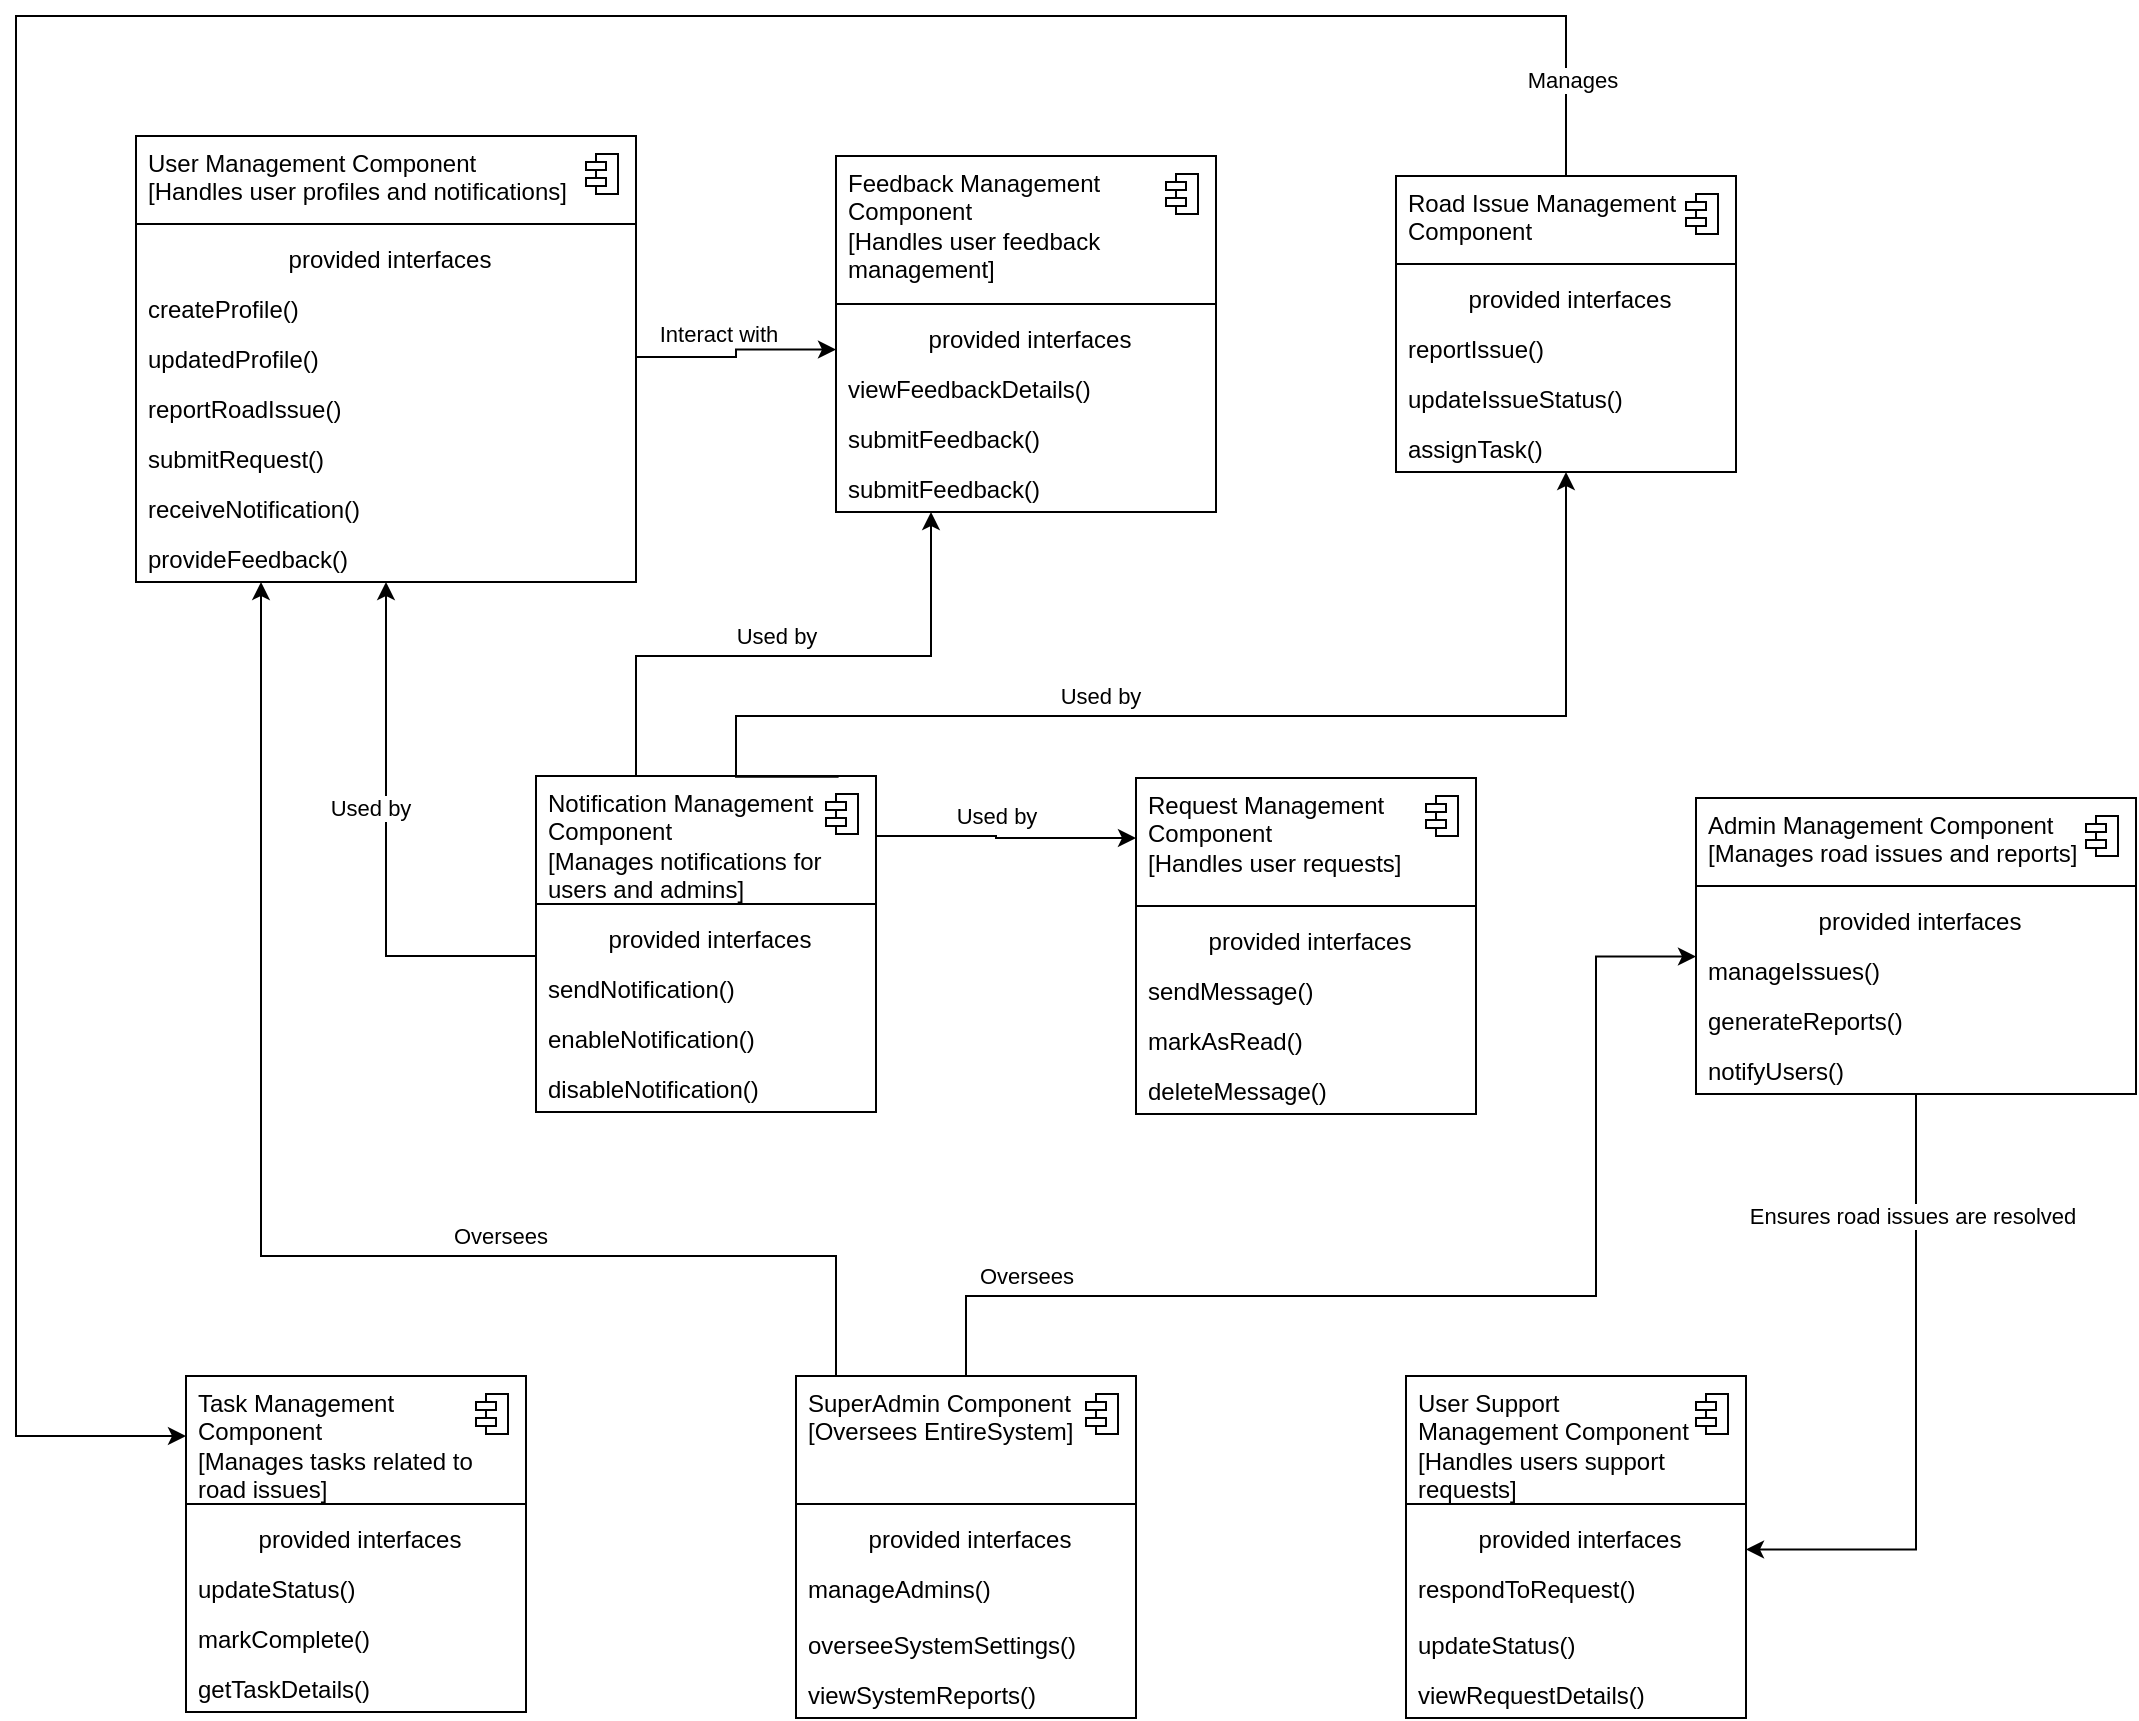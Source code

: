<mxfile version="24.8.4">
  <diagram id="dZf6g0ByAO1spXWB7sU7" name="Component-Diagram-RMMS">
    <mxGraphModel dx="2138" dy="1786" grid="1" gridSize="10" guides="1" tooltips="1" connect="1" arrows="1" fold="1" page="1" pageScale="1" pageWidth="850" pageHeight="1100" math="0" shadow="0">
      <root>
        <mxCell id="0" />
        <mxCell id="1" parent="0" />
        <mxCell id="4TBWXS4sKpPXs3egI0L_-1" value="" style="fontStyle=1;align=center;verticalAlign=top;childLayout=stackLayout;horizontal=1;horizontalStack=0;resizeParent=1;resizeParentMax=0;resizeLast=0;marginBottom=0;" vertex="1" parent="1">
          <mxGeometry x="10" y="20" width="250" height="223" as="geometry" />
        </mxCell>
        <mxCell id="4TBWXS4sKpPXs3egI0L_-2" value="User Management Component&lt;div&gt;[Handles user profiles and notifications]&lt;/div&gt;" style="html=1;align=left;spacingLeft=4;verticalAlign=top;strokeColor=none;fillColor=none;whiteSpace=wrap;" vertex="1" parent="4TBWXS4sKpPXs3egI0L_-1">
          <mxGeometry width="250" height="40" as="geometry" />
        </mxCell>
        <mxCell id="4TBWXS4sKpPXs3egI0L_-3" value="" style="shape=module;jettyWidth=10;jettyHeight=4;" vertex="1" parent="4TBWXS4sKpPXs3egI0L_-2">
          <mxGeometry x="1" width="16" height="20" relative="1" as="geometry">
            <mxPoint x="-25" y="9" as="offset" />
          </mxGeometry>
        </mxCell>
        <mxCell id="4TBWXS4sKpPXs3egI0L_-4" value="" style="line;strokeWidth=1;fillColor=none;align=left;verticalAlign=middle;spacingTop=-1;spacingLeft=3;spacingRight=3;rotatable=0;labelPosition=right;points=[];portConstraint=eastwest;" vertex="1" parent="4TBWXS4sKpPXs3egI0L_-1">
          <mxGeometry y="40" width="250" height="8" as="geometry" />
        </mxCell>
        <mxCell id="4TBWXS4sKpPXs3egI0L_-5" value="provided interfaces" style="html=1;align=center;spacingLeft=4;verticalAlign=top;strokeColor=none;fillColor=none;whiteSpace=wrap;" vertex="1" parent="4TBWXS4sKpPXs3egI0L_-1">
          <mxGeometry y="48" width="250" height="25" as="geometry" />
        </mxCell>
        <mxCell id="4TBWXS4sKpPXs3egI0L_-6" value="createProfile()" style="html=1;align=left;spacingLeft=4;verticalAlign=top;strokeColor=none;fillColor=none;whiteSpace=wrap;" vertex="1" parent="4TBWXS4sKpPXs3egI0L_-1">
          <mxGeometry y="73" width="250" height="25" as="geometry" />
        </mxCell>
        <mxCell id="4TBWXS4sKpPXs3egI0L_-10" value="updatedProfile()" style="html=1;align=left;spacingLeft=4;verticalAlign=top;strokeColor=none;fillColor=none;whiteSpace=wrap;" vertex="1" parent="4TBWXS4sKpPXs3egI0L_-1">
          <mxGeometry y="98" width="250" height="25" as="geometry" />
        </mxCell>
        <mxCell id="4TBWXS4sKpPXs3egI0L_-11" value="reportRoadIssue()" style="html=1;align=left;spacingLeft=4;verticalAlign=top;strokeColor=none;fillColor=none;whiteSpace=wrap;" vertex="1" parent="4TBWXS4sKpPXs3egI0L_-1">
          <mxGeometry y="123" width="250" height="25" as="geometry" />
        </mxCell>
        <mxCell id="4TBWXS4sKpPXs3egI0L_-12" value="submitRequest()" style="html=1;align=left;spacingLeft=4;verticalAlign=top;strokeColor=none;fillColor=none;whiteSpace=wrap;" vertex="1" parent="4TBWXS4sKpPXs3egI0L_-1">
          <mxGeometry y="148" width="250" height="25" as="geometry" />
        </mxCell>
        <mxCell id="4TBWXS4sKpPXs3egI0L_-13" value="receiveNotification()" style="html=1;align=left;spacingLeft=4;verticalAlign=top;strokeColor=none;fillColor=none;whiteSpace=wrap;" vertex="1" parent="4TBWXS4sKpPXs3egI0L_-1">
          <mxGeometry y="173" width="250" height="25" as="geometry" />
        </mxCell>
        <mxCell id="4TBWXS4sKpPXs3egI0L_-14" value="provideFeedback()" style="html=1;align=left;spacingLeft=4;verticalAlign=top;strokeColor=none;fillColor=none;whiteSpace=wrap;" vertex="1" parent="4TBWXS4sKpPXs3egI0L_-1">
          <mxGeometry y="198" width="250" height="25" as="geometry" />
        </mxCell>
        <mxCell id="4TBWXS4sKpPXs3egI0L_-15" value="" style="fontStyle=1;align=center;verticalAlign=top;childLayout=stackLayout;horizontal=1;horizontalStack=0;resizeParent=1;resizeParentMax=0;resizeLast=0;marginBottom=0;" vertex="1" parent="1">
          <mxGeometry x="360" y="30" width="190" height="178" as="geometry" />
        </mxCell>
        <mxCell id="4TBWXS4sKpPXs3egI0L_-16" value="Feedback Management Component&lt;div&gt;[Handles user feedback management]&lt;/div&gt;" style="html=1;align=left;spacingLeft=4;verticalAlign=top;strokeColor=none;fillColor=none;whiteSpace=wrap;" vertex="1" parent="4TBWXS4sKpPXs3egI0L_-15">
          <mxGeometry width="190" height="70" as="geometry" />
        </mxCell>
        <mxCell id="4TBWXS4sKpPXs3egI0L_-17" value="" style="shape=module;jettyWidth=10;jettyHeight=4;" vertex="1" parent="4TBWXS4sKpPXs3egI0L_-16">
          <mxGeometry x="1" width="16" height="20" relative="1" as="geometry">
            <mxPoint x="-25" y="9" as="offset" />
          </mxGeometry>
        </mxCell>
        <mxCell id="4TBWXS4sKpPXs3egI0L_-18" value="" style="line;strokeWidth=1;fillColor=none;align=left;verticalAlign=middle;spacingTop=-1;spacingLeft=3;spacingRight=3;rotatable=0;labelPosition=right;points=[];portConstraint=eastwest;" vertex="1" parent="4TBWXS4sKpPXs3egI0L_-15">
          <mxGeometry y="70" width="190" height="8" as="geometry" />
        </mxCell>
        <mxCell id="4TBWXS4sKpPXs3egI0L_-19" value="provided interfaces" style="html=1;align=center;spacingLeft=4;verticalAlign=top;strokeColor=none;fillColor=none;whiteSpace=wrap;" vertex="1" parent="4TBWXS4sKpPXs3egI0L_-15">
          <mxGeometry y="78" width="190" height="25" as="geometry" />
        </mxCell>
        <mxCell id="4TBWXS4sKpPXs3egI0L_-20" value="viewFeedbackDetails()" style="html=1;align=left;spacingLeft=4;verticalAlign=top;strokeColor=none;fillColor=none;whiteSpace=wrap;" vertex="1" parent="4TBWXS4sKpPXs3egI0L_-15">
          <mxGeometry y="103" width="190" height="25" as="geometry" />
        </mxCell>
        <mxCell id="4TBWXS4sKpPXs3egI0L_-21" value="submitFeedback()" style="html=1;align=left;spacingLeft=4;verticalAlign=top;strokeColor=none;fillColor=none;whiteSpace=wrap;" vertex="1" parent="4TBWXS4sKpPXs3egI0L_-15">
          <mxGeometry y="128" width="190" height="25" as="geometry" />
        </mxCell>
        <mxCell id="4TBWXS4sKpPXs3egI0L_-54" value="submitFeedback()" style="html=1;align=left;spacingLeft=4;verticalAlign=top;strokeColor=none;fillColor=none;whiteSpace=wrap;" vertex="1" parent="4TBWXS4sKpPXs3egI0L_-15">
          <mxGeometry y="153" width="190" height="25" as="geometry" />
        </mxCell>
        <mxCell id="4TBWXS4sKpPXs3egI0L_-27" value="" style="fontStyle=1;align=center;verticalAlign=top;childLayout=stackLayout;horizontal=1;horizontalStack=0;resizeParent=1;resizeParentMax=0;resizeLast=0;marginBottom=0;" vertex="1" parent="1">
          <mxGeometry x="640" y="40" width="170" height="148" as="geometry" />
        </mxCell>
        <mxCell id="4TBWXS4sKpPXs3egI0L_-28" value="Road Issue Management&lt;br&gt;Component" style="html=1;align=left;spacingLeft=4;verticalAlign=top;strokeColor=none;fillColor=none;whiteSpace=wrap;" vertex="1" parent="4TBWXS4sKpPXs3egI0L_-27">
          <mxGeometry width="170" height="40" as="geometry" />
        </mxCell>
        <mxCell id="4TBWXS4sKpPXs3egI0L_-29" value="" style="shape=module;jettyWidth=10;jettyHeight=4;" vertex="1" parent="4TBWXS4sKpPXs3egI0L_-28">
          <mxGeometry x="1" width="16" height="20" relative="1" as="geometry">
            <mxPoint x="-25" y="9" as="offset" />
          </mxGeometry>
        </mxCell>
        <mxCell id="4TBWXS4sKpPXs3egI0L_-30" value="" style="line;strokeWidth=1;fillColor=none;align=left;verticalAlign=middle;spacingTop=-1;spacingLeft=3;spacingRight=3;rotatable=0;labelPosition=right;points=[];portConstraint=eastwest;" vertex="1" parent="4TBWXS4sKpPXs3egI0L_-27">
          <mxGeometry y="40" width="170" height="8" as="geometry" />
        </mxCell>
        <mxCell id="4TBWXS4sKpPXs3egI0L_-31" value="provided interfaces" style="html=1;align=center;spacingLeft=4;verticalAlign=top;strokeColor=none;fillColor=none;whiteSpace=wrap;" vertex="1" parent="4TBWXS4sKpPXs3egI0L_-27">
          <mxGeometry y="48" width="170" height="25" as="geometry" />
        </mxCell>
        <mxCell id="4TBWXS4sKpPXs3egI0L_-32" value="reportIssue()" style="html=1;align=left;spacingLeft=4;verticalAlign=top;strokeColor=none;fillColor=none;whiteSpace=wrap;" vertex="1" parent="4TBWXS4sKpPXs3egI0L_-27">
          <mxGeometry y="73" width="170" height="25" as="geometry" />
        </mxCell>
        <mxCell id="4TBWXS4sKpPXs3egI0L_-33" value="updateIssueStatus()" style="html=1;align=left;spacingLeft=4;verticalAlign=top;strokeColor=none;fillColor=none;whiteSpace=wrap;" vertex="1" parent="4TBWXS4sKpPXs3egI0L_-27">
          <mxGeometry y="98" width="170" height="25" as="geometry" />
        </mxCell>
        <mxCell id="4TBWXS4sKpPXs3egI0L_-34" value="assignTask()" style="html=1;align=left;spacingLeft=4;verticalAlign=top;strokeColor=none;fillColor=none;whiteSpace=wrap;" vertex="1" parent="4TBWXS4sKpPXs3egI0L_-27">
          <mxGeometry y="123" width="170" height="25" as="geometry" />
        </mxCell>
        <mxCell id="4TBWXS4sKpPXs3egI0L_-35" value="" style="fontStyle=1;align=center;verticalAlign=top;childLayout=stackLayout;horizontal=1;horizontalStack=0;resizeParent=1;resizeParentMax=0;resizeLast=0;marginBottom=0;" vertex="1" parent="1">
          <mxGeometry x="210" y="340" width="170" height="168" as="geometry" />
        </mxCell>
        <mxCell id="4TBWXS4sKpPXs3egI0L_-36" value="Notification&amp;nbsp;Management Component&lt;br&gt;[Manages notifications for&lt;br&gt;users and admins]" style="html=1;align=left;spacingLeft=4;verticalAlign=top;strokeColor=none;fillColor=none;whiteSpace=wrap;" vertex="1" parent="4TBWXS4sKpPXs3egI0L_-35">
          <mxGeometry width="170" height="60" as="geometry" />
        </mxCell>
        <mxCell id="4TBWXS4sKpPXs3egI0L_-37" value="" style="shape=module;jettyWidth=10;jettyHeight=4;" vertex="1" parent="4TBWXS4sKpPXs3egI0L_-36">
          <mxGeometry x="1" width="16" height="20" relative="1" as="geometry">
            <mxPoint x="-25" y="9" as="offset" />
          </mxGeometry>
        </mxCell>
        <mxCell id="4TBWXS4sKpPXs3egI0L_-38" value="" style="line;strokeWidth=1;fillColor=none;align=left;verticalAlign=middle;spacingTop=-1;spacingLeft=3;spacingRight=3;rotatable=0;labelPosition=right;points=[];portConstraint=eastwest;" vertex="1" parent="4TBWXS4sKpPXs3egI0L_-35">
          <mxGeometry y="60" width="170" height="8" as="geometry" />
        </mxCell>
        <mxCell id="4TBWXS4sKpPXs3egI0L_-39" value="provided interfaces" style="html=1;align=center;spacingLeft=4;verticalAlign=top;strokeColor=none;fillColor=none;whiteSpace=wrap;" vertex="1" parent="4TBWXS4sKpPXs3egI0L_-35">
          <mxGeometry y="68" width="170" height="25" as="geometry" />
        </mxCell>
        <mxCell id="4TBWXS4sKpPXs3egI0L_-40" value="sendNotification()" style="html=1;align=left;spacingLeft=4;verticalAlign=top;strokeColor=none;fillColor=none;whiteSpace=wrap;" vertex="1" parent="4TBWXS4sKpPXs3egI0L_-35">
          <mxGeometry y="93" width="170" height="25" as="geometry" />
        </mxCell>
        <mxCell id="4TBWXS4sKpPXs3egI0L_-41" value="enableNotification()" style="html=1;align=left;spacingLeft=4;verticalAlign=top;strokeColor=none;fillColor=none;whiteSpace=wrap;" vertex="1" parent="4TBWXS4sKpPXs3egI0L_-35">
          <mxGeometry y="118" width="170" height="25" as="geometry" />
        </mxCell>
        <mxCell id="4TBWXS4sKpPXs3egI0L_-42" value="disableNotification()" style="html=1;align=left;spacingLeft=4;verticalAlign=top;strokeColor=none;fillColor=none;whiteSpace=wrap;" vertex="1" parent="4TBWXS4sKpPXs3egI0L_-35">
          <mxGeometry y="143" width="170" height="25" as="geometry" />
        </mxCell>
        <mxCell id="4TBWXS4sKpPXs3egI0L_-46" value="" style="fontStyle=1;align=center;verticalAlign=top;childLayout=stackLayout;horizontal=1;horizontalStack=0;resizeParent=1;resizeParentMax=0;resizeLast=0;marginBottom=0;" vertex="1" parent="1">
          <mxGeometry x="510" y="341" width="170" height="168" as="geometry" />
        </mxCell>
        <mxCell id="4TBWXS4sKpPXs3egI0L_-47" value="Request Management&lt;br&gt;Component&lt;br&gt;[Handles user requests]" style="html=1;align=left;spacingLeft=4;verticalAlign=top;strokeColor=none;fillColor=none;whiteSpace=wrap;" vertex="1" parent="4TBWXS4sKpPXs3egI0L_-46">
          <mxGeometry width="170" height="60" as="geometry" />
        </mxCell>
        <mxCell id="4TBWXS4sKpPXs3egI0L_-48" value="" style="shape=module;jettyWidth=10;jettyHeight=4;" vertex="1" parent="4TBWXS4sKpPXs3egI0L_-47">
          <mxGeometry x="1" width="16" height="20" relative="1" as="geometry">
            <mxPoint x="-25" y="9" as="offset" />
          </mxGeometry>
        </mxCell>
        <mxCell id="4TBWXS4sKpPXs3egI0L_-49" value="" style="line;strokeWidth=1;fillColor=none;align=left;verticalAlign=middle;spacingTop=-1;spacingLeft=3;spacingRight=3;rotatable=0;labelPosition=right;points=[];portConstraint=eastwest;" vertex="1" parent="4TBWXS4sKpPXs3egI0L_-46">
          <mxGeometry y="60" width="170" height="8" as="geometry" />
        </mxCell>
        <mxCell id="4TBWXS4sKpPXs3egI0L_-50" value="provided interfaces" style="html=1;align=center;spacingLeft=4;verticalAlign=top;strokeColor=none;fillColor=none;whiteSpace=wrap;" vertex="1" parent="4TBWXS4sKpPXs3egI0L_-46">
          <mxGeometry y="68" width="170" height="25" as="geometry" />
        </mxCell>
        <mxCell id="4TBWXS4sKpPXs3egI0L_-51" value="sendMessage()" style="html=1;align=left;spacingLeft=4;verticalAlign=top;strokeColor=none;fillColor=none;whiteSpace=wrap;" vertex="1" parent="4TBWXS4sKpPXs3egI0L_-46">
          <mxGeometry y="93" width="170" height="25" as="geometry" />
        </mxCell>
        <mxCell id="4TBWXS4sKpPXs3egI0L_-52" value="markAsRead()" style="html=1;align=left;spacingLeft=4;verticalAlign=top;strokeColor=none;fillColor=none;whiteSpace=wrap;" vertex="1" parent="4TBWXS4sKpPXs3egI0L_-46">
          <mxGeometry y="118" width="170" height="25" as="geometry" />
        </mxCell>
        <mxCell id="4TBWXS4sKpPXs3egI0L_-53" value="deleteMessage()" style="html=1;align=left;spacingLeft=4;verticalAlign=top;strokeColor=none;fillColor=none;whiteSpace=wrap;" vertex="1" parent="4TBWXS4sKpPXs3egI0L_-46">
          <mxGeometry y="143" width="170" height="25" as="geometry" />
        </mxCell>
        <mxCell id="4TBWXS4sKpPXs3egI0L_-101" style="edgeStyle=orthogonalEdgeStyle;rounded=0;orthogonalLoop=1;jettySize=auto;html=1;entryX=1;entryY=0.75;entryDx=0;entryDy=0;" edge="1" parent="1" source="4TBWXS4sKpPXs3egI0L_-55" target="4TBWXS4sKpPXs3egI0L_-83">
          <mxGeometry relative="1" as="geometry" />
        </mxCell>
        <mxCell id="4TBWXS4sKpPXs3egI0L_-102" value="Ensures road issues are resolved" style="edgeLabel;html=1;align=center;verticalAlign=middle;resizable=0;points=[];" vertex="1" connectable="0" parent="4TBWXS4sKpPXs3egI0L_-101">
          <mxGeometry x="-0.61" y="-2" relative="1" as="geometry">
            <mxPoint as="offset" />
          </mxGeometry>
        </mxCell>
        <mxCell id="4TBWXS4sKpPXs3egI0L_-55" value="" style="fontStyle=1;align=center;verticalAlign=top;childLayout=stackLayout;horizontal=1;horizontalStack=0;resizeParent=1;resizeParentMax=0;resizeLast=0;marginBottom=0;" vertex="1" parent="1">
          <mxGeometry x="790" y="351" width="220" height="148" as="geometry" />
        </mxCell>
        <mxCell id="4TBWXS4sKpPXs3egI0L_-56" value="Admin Management Component&lt;br&gt;[Manages road issues and reports]" style="html=1;align=left;spacingLeft=4;verticalAlign=top;strokeColor=none;fillColor=none;whiteSpace=wrap;" vertex="1" parent="4TBWXS4sKpPXs3egI0L_-55">
          <mxGeometry width="220" height="40" as="geometry" />
        </mxCell>
        <mxCell id="4TBWXS4sKpPXs3egI0L_-57" value="" style="shape=module;jettyWidth=10;jettyHeight=4;" vertex="1" parent="4TBWXS4sKpPXs3egI0L_-56">
          <mxGeometry x="1" width="16" height="20" relative="1" as="geometry">
            <mxPoint x="-25" y="9" as="offset" />
          </mxGeometry>
        </mxCell>
        <mxCell id="4TBWXS4sKpPXs3egI0L_-58" value="" style="line;strokeWidth=1;fillColor=none;align=left;verticalAlign=middle;spacingTop=-1;spacingLeft=3;spacingRight=3;rotatable=0;labelPosition=right;points=[];portConstraint=eastwest;" vertex="1" parent="4TBWXS4sKpPXs3egI0L_-55">
          <mxGeometry y="40" width="220" height="8" as="geometry" />
        </mxCell>
        <mxCell id="4TBWXS4sKpPXs3egI0L_-59" value="provided interfaces" style="html=1;align=center;spacingLeft=4;verticalAlign=top;strokeColor=none;fillColor=none;whiteSpace=wrap;" vertex="1" parent="4TBWXS4sKpPXs3egI0L_-55">
          <mxGeometry y="48" width="220" height="25" as="geometry" />
        </mxCell>
        <mxCell id="4TBWXS4sKpPXs3egI0L_-60" value="manageIssues()" style="html=1;align=left;spacingLeft=4;verticalAlign=top;strokeColor=none;fillColor=none;whiteSpace=wrap;" vertex="1" parent="4TBWXS4sKpPXs3egI0L_-55">
          <mxGeometry y="73" width="220" height="25" as="geometry" />
        </mxCell>
        <mxCell id="4TBWXS4sKpPXs3egI0L_-61" value="generateReports()" style="html=1;align=left;spacingLeft=4;verticalAlign=top;strokeColor=none;fillColor=none;whiteSpace=wrap;" vertex="1" parent="4TBWXS4sKpPXs3egI0L_-55">
          <mxGeometry y="98" width="220" height="25" as="geometry" />
        </mxCell>
        <mxCell id="4TBWXS4sKpPXs3egI0L_-62" value="notifyUsers()" style="html=1;align=left;spacingLeft=4;verticalAlign=top;strokeColor=none;fillColor=none;whiteSpace=wrap;" vertex="1" parent="4TBWXS4sKpPXs3egI0L_-55">
          <mxGeometry y="123" width="220" height="25" as="geometry" />
        </mxCell>
        <mxCell id="4TBWXS4sKpPXs3egI0L_-63" value="" style="fontStyle=1;align=center;verticalAlign=top;childLayout=stackLayout;horizontal=1;horizontalStack=0;resizeParent=1;resizeParentMax=0;resizeLast=0;marginBottom=0;" vertex="1" parent="1">
          <mxGeometry x="35" y="640" width="170" height="168" as="geometry" />
        </mxCell>
        <mxCell id="4TBWXS4sKpPXs3egI0L_-64" value="Task Management&amp;nbsp;&lt;br&gt;Component&lt;br&gt;[Manages tasks related to road issues]" style="html=1;align=left;spacingLeft=4;verticalAlign=top;strokeColor=none;fillColor=none;whiteSpace=wrap;" vertex="1" parent="4TBWXS4sKpPXs3egI0L_-63">
          <mxGeometry width="170" height="60" as="geometry" />
        </mxCell>
        <mxCell id="4TBWXS4sKpPXs3egI0L_-65" value="" style="shape=module;jettyWidth=10;jettyHeight=4;" vertex="1" parent="4TBWXS4sKpPXs3egI0L_-64">
          <mxGeometry x="1" width="16" height="20" relative="1" as="geometry">
            <mxPoint x="-25" y="9" as="offset" />
          </mxGeometry>
        </mxCell>
        <mxCell id="4TBWXS4sKpPXs3egI0L_-66" value="" style="line;strokeWidth=1;fillColor=none;align=left;verticalAlign=middle;spacingTop=-1;spacingLeft=3;spacingRight=3;rotatable=0;labelPosition=right;points=[];portConstraint=eastwest;" vertex="1" parent="4TBWXS4sKpPXs3egI0L_-63">
          <mxGeometry y="60" width="170" height="8" as="geometry" />
        </mxCell>
        <mxCell id="4TBWXS4sKpPXs3egI0L_-67" value="provided interfaces" style="html=1;align=center;spacingLeft=4;verticalAlign=top;strokeColor=none;fillColor=none;whiteSpace=wrap;" vertex="1" parent="4TBWXS4sKpPXs3egI0L_-63">
          <mxGeometry y="68" width="170" height="25" as="geometry" />
        </mxCell>
        <mxCell id="4TBWXS4sKpPXs3egI0L_-68" value="updateStatus()" style="html=1;align=left;spacingLeft=4;verticalAlign=top;strokeColor=none;fillColor=none;whiteSpace=wrap;" vertex="1" parent="4TBWXS4sKpPXs3egI0L_-63">
          <mxGeometry y="93" width="170" height="25" as="geometry" />
        </mxCell>
        <mxCell id="4TBWXS4sKpPXs3egI0L_-69" value="markComplete()" style="html=1;align=left;spacingLeft=4;verticalAlign=top;strokeColor=none;fillColor=none;whiteSpace=wrap;" vertex="1" parent="4TBWXS4sKpPXs3egI0L_-63">
          <mxGeometry y="118" width="170" height="25" as="geometry" />
        </mxCell>
        <mxCell id="4TBWXS4sKpPXs3egI0L_-70" value="getTaskDetails()" style="html=1;align=left;spacingLeft=4;verticalAlign=top;strokeColor=none;fillColor=none;whiteSpace=wrap;" vertex="1" parent="4TBWXS4sKpPXs3egI0L_-63">
          <mxGeometry y="143" width="170" height="25" as="geometry" />
        </mxCell>
        <mxCell id="4TBWXS4sKpPXs3egI0L_-71" value="" style="fontStyle=1;align=center;verticalAlign=top;childLayout=stackLayout;horizontal=1;horizontalStack=0;resizeParent=1;resizeParentMax=0;resizeLast=0;marginBottom=0;" vertex="1" parent="1">
          <mxGeometry x="340" y="640" width="170" height="171" as="geometry" />
        </mxCell>
        <mxCell id="4TBWXS4sKpPXs3egI0L_-72" value="SuperAdmin Component &lt;br&gt;[Oversees EntireSystem]" style="html=1;align=left;spacingLeft=4;verticalAlign=top;strokeColor=none;fillColor=none;whiteSpace=wrap;" vertex="1" parent="4TBWXS4sKpPXs3egI0L_-71">
          <mxGeometry width="170" height="60" as="geometry" />
        </mxCell>
        <mxCell id="4TBWXS4sKpPXs3egI0L_-73" value="" style="shape=module;jettyWidth=10;jettyHeight=4;" vertex="1" parent="4TBWXS4sKpPXs3egI0L_-72">
          <mxGeometry x="1" width="16" height="20" relative="1" as="geometry">
            <mxPoint x="-25" y="9" as="offset" />
          </mxGeometry>
        </mxCell>
        <mxCell id="4TBWXS4sKpPXs3egI0L_-74" value="" style="line;strokeWidth=1;fillColor=none;align=left;verticalAlign=middle;spacingTop=-1;spacingLeft=3;spacingRight=3;rotatable=0;labelPosition=right;points=[];portConstraint=eastwest;" vertex="1" parent="4TBWXS4sKpPXs3egI0L_-71">
          <mxGeometry y="60" width="170" height="8" as="geometry" />
        </mxCell>
        <mxCell id="4TBWXS4sKpPXs3egI0L_-75" value="provided interfaces" style="html=1;align=center;spacingLeft=4;verticalAlign=top;strokeColor=none;fillColor=none;whiteSpace=wrap;" vertex="1" parent="4TBWXS4sKpPXs3egI0L_-71">
          <mxGeometry y="68" width="170" height="25" as="geometry" />
        </mxCell>
        <mxCell id="4TBWXS4sKpPXs3egI0L_-76" value="manageAdmins()" style="html=1;align=left;spacingLeft=4;verticalAlign=top;strokeColor=none;fillColor=none;whiteSpace=wrap;" vertex="1" parent="4TBWXS4sKpPXs3egI0L_-71">
          <mxGeometry y="93" width="170" height="28" as="geometry" />
        </mxCell>
        <mxCell id="4TBWXS4sKpPXs3egI0L_-77" value="overseeSystemSettings()" style="html=1;align=left;spacingLeft=4;verticalAlign=top;strokeColor=none;fillColor=none;whiteSpace=wrap;" vertex="1" parent="4TBWXS4sKpPXs3egI0L_-71">
          <mxGeometry y="121" width="170" height="25" as="geometry" />
        </mxCell>
        <mxCell id="4TBWXS4sKpPXs3egI0L_-78" value="viewSystemReports()" style="html=1;align=left;spacingLeft=4;verticalAlign=top;strokeColor=none;fillColor=none;whiteSpace=wrap;" vertex="1" parent="4TBWXS4sKpPXs3egI0L_-71">
          <mxGeometry y="146" width="170" height="25" as="geometry" />
        </mxCell>
        <mxCell id="4TBWXS4sKpPXs3egI0L_-79" value="" style="fontStyle=1;align=center;verticalAlign=top;childLayout=stackLayout;horizontal=1;horizontalStack=0;resizeParent=1;resizeParentMax=0;resizeLast=0;marginBottom=0;" vertex="1" parent="1">
          <mxGeometry x="645" y="640" width="170" height="171" as="geometry" />
        </mxCell>
        <mxCell id="4TBWXS4sKpPXs3egI0L_-80" value="User Support&amp;nbsp;&lt;br&gt;Management Component&lt;br&gt;[Handles users support requests]" style="html=1;align=left;spacingLeft=4;verticalAlign=top;strokeColor=none;fillColor=none;whiteSpace=wrap;" vertex="1" parent="4TBWXS4sKpPXs3egI0L_-79">
          <mxGeometry width="170" height="60" as="geometry" />
        </mxCell>
        <mxCell id="4TBWXS4sKpPXs3egI0L_-81" value="" style="shape=module;jettyWidth=10;jettyHeight=4;" vertex="1" parent="4TBWXS4sKpPXs3egI0L_-80">
          <mxGeometry x="1" width="16" height="20" relative="1" as="geometry">
            <mxPoint x="-25" y="9" as="offset" />
          </mxGeometry>
        </mxCell>
        <mxCell id="4TBWXS4sKpPXs3egI0L_-82" value="" style="line;strokeWidth=1;fillColor=none;align=left;verticalAlign=middle;spacingTop=-1;spacingLeft=3;spacingRight=3;rotatable=0;labelPosition=right;points=[];portConstraint=eastwest;" vertex="1" parent="4TBWXS4sKpPXs3egI0L_-79">
          <mxGeometry y="60" width="170" height="8" as="geometry" />
        </mxCell>
        <mxCell id="4TBWXS4sKpPXs3egI0L_-83" value="provided interfaces" style="html=1;align=center;spacingLeft=4;verticalAlign=top;strokeColor=none;fillColor=none;whiteSpace=wrap;" vertex="1" parent="4TBWXS4sKpPXs3egI0L_-79">
          <mxGeometry y="68" width="170" height="25" as="geometry" />
        </mxCell>
        <mxCell id="4TBWXS4sKpPXs3egI0L_-84" value="respondToRequest()" style="html=1;align=left;spacingLeft=4;verticalAlign=top;strokeColor=none;fillColor=none;whiteSpace=wrap;" vertex="1" parent="4TBWXS4sKpPXs3egI0L_-79">
          <mxGeometry y="93" width="170" height="28" as="geometry" />
        </mxCell>
        <mxCell id="4TBWXS4sKpPXs3egI0L_-85" value="updateStatus()" style="html=1;align=left;spacingLeft=4;verticalAlign=top;strokeColor=none;fillColor=none;whiteSpace=wrap;" vertex="1" parent="4TBWXS4sKpPXs3egI0L_-79">
          <mxGeometry y="121" width="170" height="25" as="geometry" />
        </mxCell>
        <mxCell id="4TBWXS4sKpPXs3egI0L_-86" value="viewRequestDetails()" style="html=1;align=left;spacingLeft=4;verticalAlign=top;strokeColor=none;fillColor=none;whiteSpace=wrap;" vertex="1" parent="4TBWXS4sKpPXs3egI0L_-79">
          <mxGeometry y="146" width="170" height="25" as="geometry" />
        </mxCell>
        <mxCell id="4TBWXS4sKpPXs3egI0L_-87" style="rounded=0;orthogonalLoop=1;jettySize=auto;html=1;entryX=0.5;entryY=1;entryDx=0;entryDy=0;edgeStyle=orthogonalEdgeStyle;exitX=0;exitY=0;exitDx=0;exitDy=0;" edge="1" parent="1" source="4TBWXS4sKpPXs3egI0L_-40" target="4TBWXS4sKpPXs3egI0L_-14">
          <mxGeometry relative="1" as="geometry">
            <Array as="points">
              <mxPoint x="210" y="430" />
              <mxPoint x="135" y="430" />
            </Array>
          </mxGeometry>
        </mxCell>
        <mxCell id="4TBWXS4sKpPXs3egI0L_-88" value="Used by" style="edgeLabel;html=1;align=center;verticalAlign=middle;resizable=0;points=[];" vertex="1" connectable="0" parent="4TBWXS4sKpPXs3egI0L_-87">
          <mxGeometry x="0.039" y="3" relative="1" as="geometry">
            <mxPoint x="-5" y="-15" as="offset" />
          </mxGeometry>
        </mxCell>
        <mxCell id="4TBWXS4sKpPXs3egI0L_-89" style="edgeStyle=orthogonalEdgeStyle;rounded=0;orthogonalLoop=1;jettySize=auto;html=1;entryX=0;entryY=0.75;entryDx=0;entryDy=0;" edge="1" parent="1" source="4TBWXS4sKpPXs3egI0L_-10" target="4TBWXS4sKpPXs3egI0L_-19">
          <mxGeometry relative="1" as="geometry" />
        </mxCell>
        <mxCell id="4TBWXS4sKpPXs3egI0L_-90" value="Interact with" style="edgeLabel;html=1;align=center;verticalAlign=middle;resizable=0;points=[];" vertex="1" connectable="0" parent="4TBWXS4sKpPXs3egI0L_-89">
          <mxGeometry x="-0.215" relative="1" as="geometry">
            <mxPoint y="-12" as="offset" />
          </mxGeometry>
        </mxCell>
        <mxCell id="4TBWXS4sKpPXs3egI0L_-91" style="edgeStyle=orthogonalEdgeStyle;rounded=0;orthogonalLoop=1;jettySize=auto;html=1;entryX=0.25;entryY=1;entryDx=0;entryDy=0;" edge="1" parent="1" source="4TBWXS4sKpPXs3egI0L_-72" target="4TBWXS4sKpPXs3egI0L_-14">
          <mxGeometry relative="1" as="geometry">
            <Array as="points">
              <mxPoint x="360" y="580" />
              <mxPoint x="73" y="580" />
            </Array>
          </mxGeometry>
        </mxCell>
        <mxCell id="4TBWXS4sKpPXs3egI0L_-92" value="Oversees" style="edgeLabel;html=1;align=center;verticalAlign=middle;resizable=0;points=[];" vertex="1" connectable="0" parent="4TBWXS4sKpPXs3egI0L_-91">
          <mxGeometry x="-0.332" y="-1" relative="1" as="geometry">
            <mxPoint y="-9" as="offset" />
          </mxGeometry>
        </mxCell>
        <mxCell id="4TBWXS4sKpPXs3egI0L_-93" style="edgeStyle=orthogonalEdgeStyle;rounded=0;orthogonalLoop=1;jettySize=auto;html=1;entryX=0.25;entryY=1;entryDx=0;entryDy=0;" edge="1" parent="1" source="4TBWXS4sKpPXs3egI0L_-36" target="4TBWXS4sKpPXs3egI0L_-54">
          <mxGeometry relative="1" as="geometry">
            <Array as="points">
              <mxPoint x="260" y="280" />
              <mxPoint x="408" y="280" />
            </Array>
          </mxGeometry>
        </mxCell>
        <mxCell id="4TBWXS4sKpPXs3egI0L_-94" value="Used by" style="edgeLabel;html=1;align=center;verticalAlign=middle;resizable=0;points=[];" vertex="1" connectable="0" parent="4TBWXS4sKpPXs3egI0L_-93">
          <mxGeometry x="-0.214" y="-2" relative="1" as="geometry">
            <mxPoint x="20" y="-12" as="offset" />
          </mxGeometry>
        </mxCell>
        <mxCell id="4TBWXS4sKpPXs3egI0L_-95" style="edgeStyle=orthogonalEdgeStyle;rounded=0;orthogonalLoop=1;jettySize=auto;html=1;exitX=0.89;exitY=0.006;exitDx=0;exitDy=0;exitPerimeter=0;entryX=0.5;entryY=1;entryDx=0;entryDy=0;" edge="1" parent="1" source="4TBWXS4sKpPXs3egI0L_-36" target="4TBWXS4sKpPXs3egI0L_-34">
          <mxGeometry relative="1" as="geometry">
            <mxPoint x="320" y="350" as="sourcePoint" />
            <mxPoint x="650" y="190" as="targetPoint" />
            <Array as="points">
              <mxPoint x="310" y="340" />
              <mxPoint x="310" y="310" />
              <mxPoint x="725" y="310" />
            </Array>
          </mxGeometry>
        </mxCell>
        <mxCell id="4TBWXS4sKpPXs3egI0L_-96" value="Used by" style="edgeLabel;html=1;align=center;verticalAlign=middle;resizable=0;points=[];" vertex="1" connectable="0" parent="4TBWXS4sKpPXs3egI0L_-95">
          <mxGeometry x="-0.214" y="-2" relative="1" as="geometry">
            <mxPoint x="20" y="-12" as="offset" />
          </mxGeometry>
        </mxCell>
        <mxCell id="4TBWXS4sKpPXs3egI0L_-97" style="edgeStyle=orthogonalEdgeStyle;rounded=0;orthogonalLoop=1;jettySize=auto;html=1;entryX=0;entryY=0.5;entryDx=0;entryDy=0;" edge="1" parent="1" source="4TBWXS4sKpPXs3egI0L_-36" target="4TBWXS4sKpPXs3egI0L_-47">
          <mxGeometry relative="1" as="geometry">
            <Array as="points">
              <mxPoint x="440" y="370" />
            </Array>
          </mxGeometry>
        </mxCell>
        <mxCell id="4TBWXS4sKpPXs3egI0L_-98" value="Used by" style="edgeLabel;html=1;align=center;verticalAlign=middle;resizable=0;points=[];" vertex="1" connectable="0" parent="4TBWXS4sKpPXs3egI0L_-97">
          <mxGeometry x="-0.226" y="-1" relative="1" as="geometry">
            <mxPoint x="9" y="-11" as="offset" />
          </mxGeometry>
        </mxCell>
        <mxCell id="4TBWXS4sKpPXs3egI0L_-99" style="edgeStyle=orthogonalEdgeStyle;rounded=0;orthogonalLoop=1;jettySize=auto;html=1;entryX=0;entryY=0.5;entryDx=0;entryDy=0;" edge="1" parent="1" source="4TBWXS4sKpPXs3egI0L_-28" target="4TBWXS4sKpPXs3egI0L_-64">
          <mxGeometry relative="1" as="geometry">
            <Array as="points">
              <mxPoint x="725" y="-40" />
              <mxPoint x="-50" y="-40" />
              <mxPoint x="-50" y="670" />
            </Array>
          </mxGeometry>
        </mxCell>
        <mxCell id="4TBWXS4sKpPXs3egI0L_-100" value="Manages" style="edgeLabel;html=1;align=center;verticalAlign=middle;resizable=0;points=[];" vertex="1" connectable="0" parent="4TBWXS4sKpPXs3egI0L_-99">
          <mxGeometry x="-0.942" y="-3" relative="1" as="geometry">
            <mxPoint as="offset" />
          </mxGeometry>
        </mxCell>
        <mxCell id="4TBWXS4sKpPXs3egI0L_-103" style="edgeStyle=orthogonalEdgeStyle;rounded=0;orthogonalLoop=1;jettySize=auto;html=1;entryX=0;entryY=0.25;entryDx=0;entryDy=0;" edge="1" parent="1" source="4TBWXS4sKpPXs3egI0L_-72" target="4TBWXS4sKpPXs3egI0L_-60">
          <mxGeometry relative="1" as="geometry">
            <Array as="points">
              <mxPoint x="425" y="600" />
              <mxPoint x="740" y="600" />
              <mxPoint x="740" y="430" />
            </Array>
          </mxGeometry>
        </mxCell>
        <mxCell id="4TBWXS4sKpPXs3egI0L_-104" value="Oversees" style="edgeLabel;html=1;align=center;verticalAlign=middle;resizable=0;points=[];" vertex="1" connectable="0" parent="4TBWXS4sKpPXs3egI0L_-103">
          <mxGeometry x="-0.645" y="1" relative="1" as="geometry">
            <mxPoint x="-32" y="-9" as="offset" />
          </mxGeometry>
        </mxCell>
      </root>
    </mxGraphModel>
  </diagram>
</mxfile>
